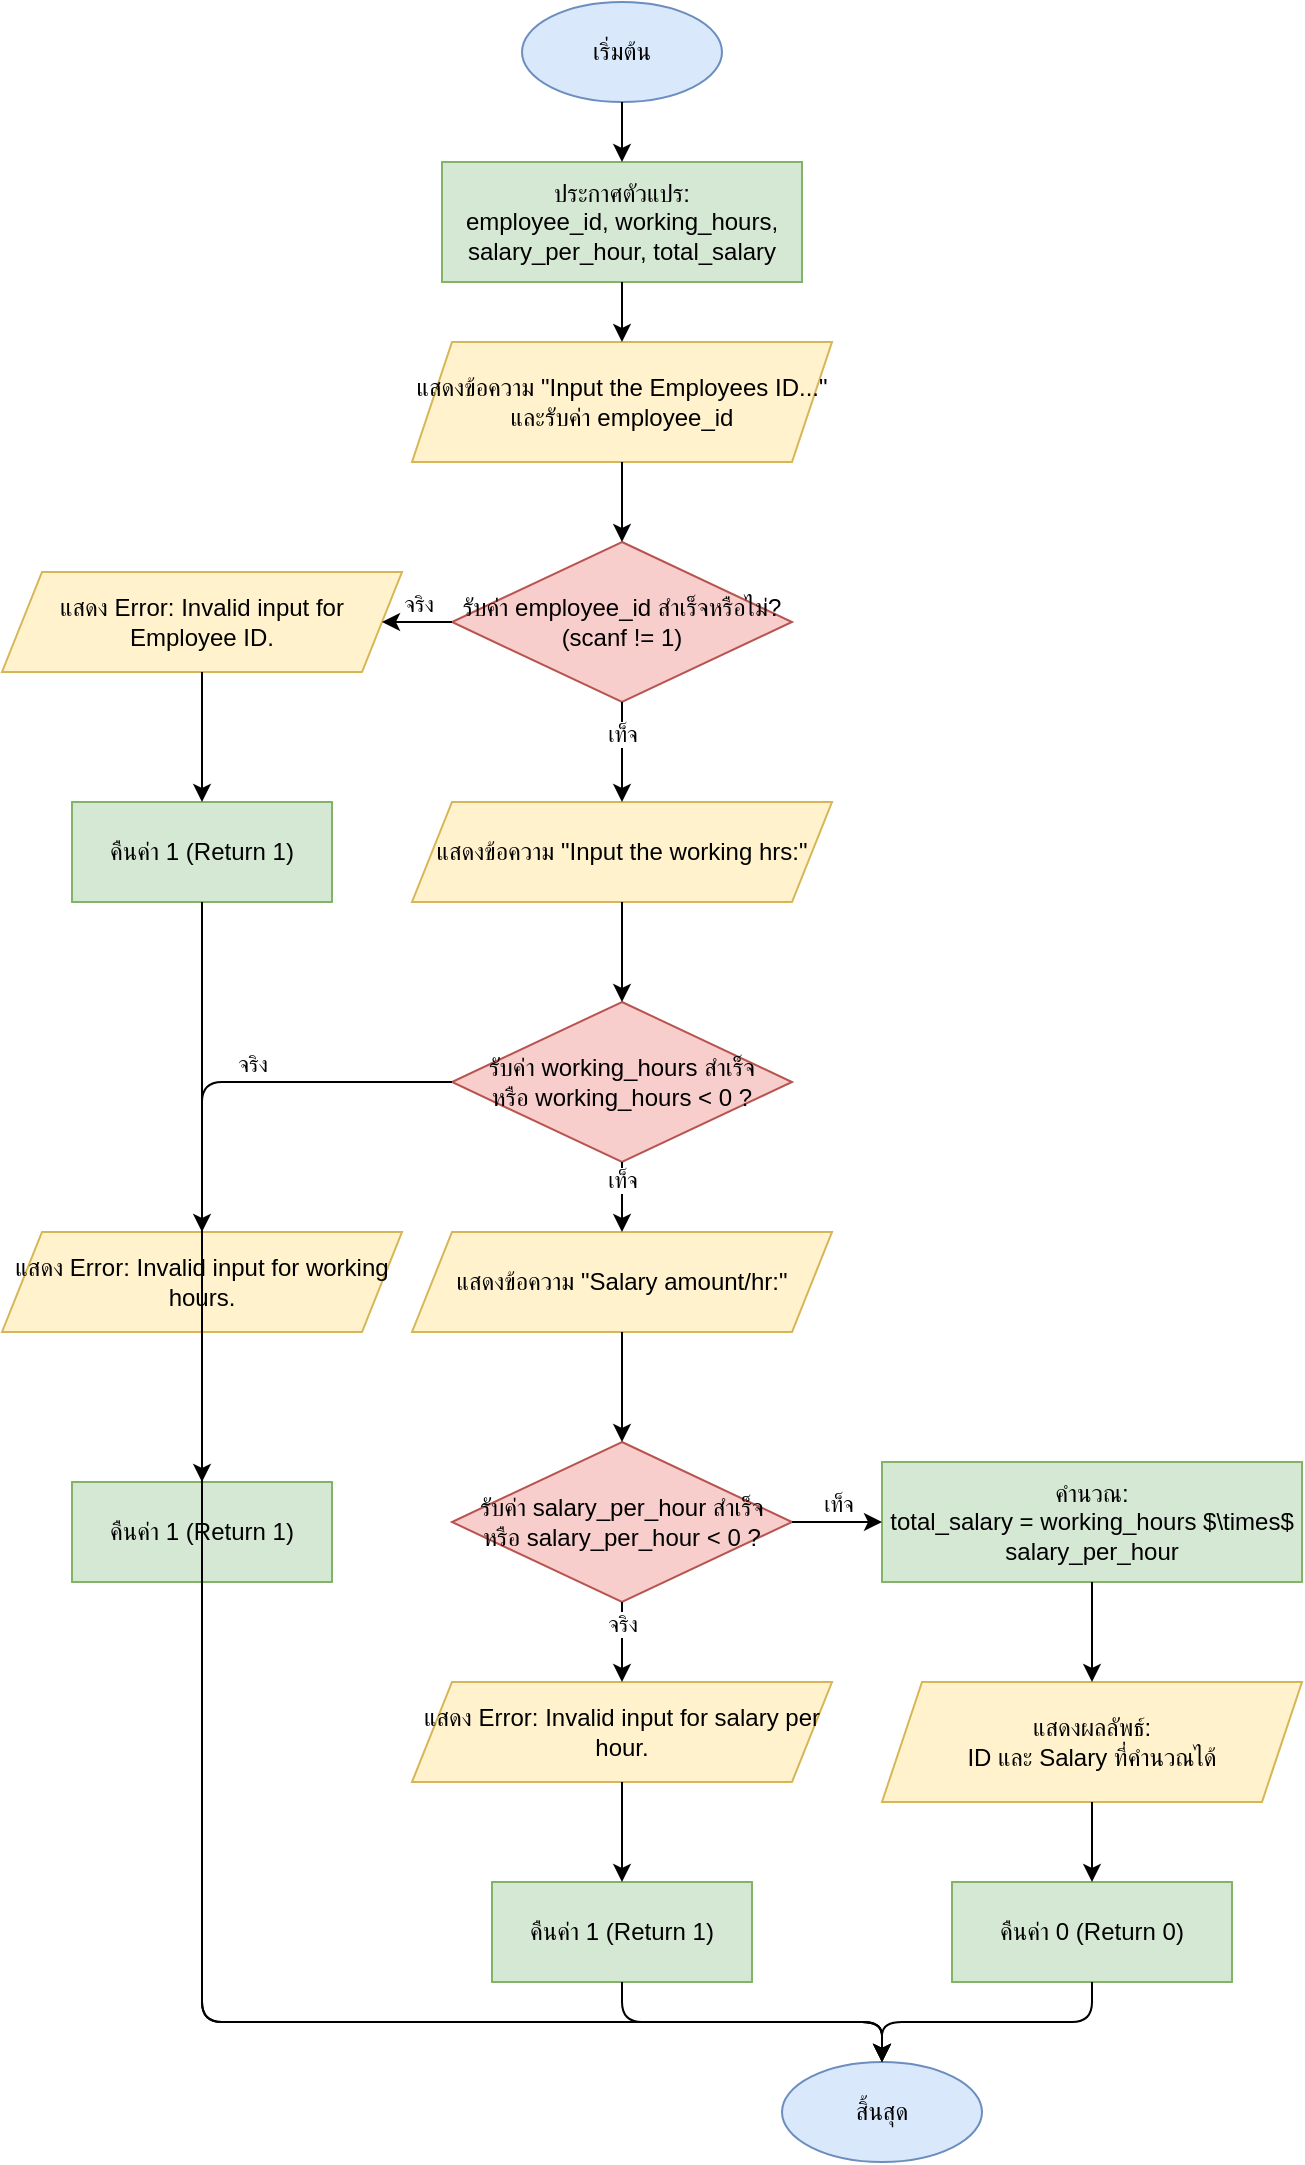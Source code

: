 <mxGraphModel dx="1215" dy="978" grid="1" gridSize="10" guides="1" tooltips="1" connect="1" arrows="1" fold="1" page="1" pageScale="1" pageWidth="850" pageHeight="1100" math="0" shadow="0">
  <root>
    <mxCell id="0" />
    <mxCell id="1" parent="0" />
    <!-- Start -->
    <mxCell id="2" value="เริ่มต้น" style="ellipse;whiteSpace=wrap;html=1;fillColor=#dae8fc;strokeColor=#6c8ebf;" vertex="1" parent="1">
      <mxGeometry x="360" y="20" width="100" height="50" as="geometry" />
    </mxCell>
    <!-- Process: Initialization -->
    <mxCell id="3" value="ประกาศตัวแปร:&lt;br&gt;employee_id, working_hours,&lt;br&gt;salary_per_hour, total_salary" style="rounded=0;whiteSpace=wrap;html=1;fillColor=#d5e8d4;strokeColor=#82b366;" vertex="1" parent="1">
      <mxGeometry x="320" y="100" width="180" height="60" as="geometry" />
    </mxCell>
    <!-- IO: Input ID -->
    <mxCell id="4" value="แสดงข้อความ &quot;Input the Employees ID...&quot;&lt;br&gt;และรับค่า employee_id" style="shape=parallelogram;perimeter=parallelogramPerimeter;whiteSpace=wrap;html=1;fixedSize=1;fillColor=#fff2cc;strokeColor=#d6b656;" vertex="1" parent="1">
      <mxGeometry x="305" y="190" width="210" height="60" as="geometry" />
    </mxCell>
    <!-- Condition 1: ID Validation -->
    <mxCell id="5" value="รับค่า employee_id สำเร็จหรือไม่?&lt;br&gt;(scanf != 1)" style="rhombus;whiteSpace=wrap;html=1;fillColor=#f8cecc;strokeColor=#b85450;" vertex="1" parent="1">
      <mxGeometry x="325" y="290" width="170" height="80" as="geometry" />
    </mxCell>
    <!-- Error 1 Path (True) -->
    <mxCell id="6" value="แสดง Error: Invalid input for Employee ID." style="shape=parallelogram;perimeter=parallelogramPerimeter;whiteSpace=wrap;html=1;fixedSize=1;fillColor=#fff2cc;strokeColor=#d6b656;" vertex="1" parent="1">
      <mxGeometry x="100" y="305" width="200" height="50" as="geometry" />
    </mxCell>
    <mxCell id="7" value="คืนค่า 1 (Return 1)" style="rounded=0;whiteSpace=wrap;html=1;fillColor=#d5e8d4;strokeColor=#82b366;" vertex="1" parent="1">
      <mxGeometry x="135" y="420" width="130" height="50" as="geometry" />
    </mxCell>
    <!-- IO: Input Hours (Condition 1 False) -->
    <mxCell id="8" value="แสดงข้อความ &quot;Input the working hrs:&quot;" style="shape=parallelogram;perimeter=parallelogramPerimeter;whiteSpace=wrap;html=1;fixedSize=1;fillColor=#fff2cc;strokeColor=#d6b656;" vertex="1" parent="1">
      <mxGeometry x="305" y="420" width="210" height="50" as="geometry" />
    </mxCell>
    <!-- Condition 2: Hours Validation -->
    <mxCell id="9" value="รับค่า working_hours สำเร็จ&lt;br&gt;หรือ working_hours &lt; 0 ?" style="rhombus;whiteSpace=wrap;html=1;fillColor=#f8cecc;strokeColor=#b85450;" vertex="1" parent="1">
      <mxGeometry x="325" y="520" width="170" height="80" as="geometry" />
    </mxCell>
    <!-- Error 2 Path (True) -->
    <mxCell id="10" value="แสดง Error: Invalid input for working hours." style="shape=parallelogram;perimeter=parallelogramPerimeter;whiteSpace=wrap;html=1;fixedSize=1;fillColor=#fff2cc;strokeColor=#d6b656;" vertex="1" parent="1">
      <mxGeometry x="100" y="635" width="200" height="50" as="geometry" />
    </mxCell>
    <mxCell id="11" value="คืนค่า 1 (Return 1)" style="rounded=0;whiteSpace=wrap;html=1;fillColor=#d5e8d4;strokeColor=#82b366;" vertex="1" parent="1">
      <mxGeometry x="135" y="760" width="130" height="50" as="geometry" />
    </mxCell>
    <!-- IO: Input Salary (Condition 2 False) -->
    <mxCell id="12" value="แสดงข้อความ &quot;Salary amount/hr:&quot;" style="shape=parallelogram;perimeter=parallelogramPerimeter;whiteSpace=wrap;html=1;fixedSize=1;fillColor=#fff2cc;strokeColor=#d6b656;" vertex="1" parent="1">
      <mxGeometry x="305" y="635" width="210" height="50" as="geometry" />
    </mxCell>
    <!-- Condition 3: Rate Validation -->
    <mxCell id="13" value="รับค่า salary_per_hour สำเร็จ&lt;br&gt;หรือ salary_per_hour &lt; 0 ?" style="rhombus;whiteSpace=wrap;html=1;fillColor=#f8cecc;strokeColor=#b85450;" vertex="1" parent="1">
      <mxGeometry x="325" y="740" width="170" height="80" as="geometry" />
    </mxCell>
    <!-- Error 3 Path (True) -->
    <mxCell id="14" value="แสดง Error: Invalid input for salary per hour." style="shape=parallelogram;perimeter=parallelogramPerimeter;whiteSpace=wrap;html=1;fixedSize=1;fillColor=#fff2cc;strokeColor=#d6b656;" vertex="1" parent="1">
      <mxGeometry x="305" y="860" width="210" height="50" as="geometry" />
    </mxCell>
    <mxCell id="15" value="คืนค่า 1 (Return 1)" style="rounded=0;whiteSpace=wrap;html=1;fillColor=#d5e8d4;strokeColor=#82b366;" vertex="1" parent="1">
      <mxGeometry x="345" y="960" width="130" height="50" as="geometry" />
    </mxCell>
    <!-- Process: Calculation (Condition 3 False) -->
    <mxCell id="16" value="คำนวณ:&lt;br&gt;total_salary = working_hours $\times$ salary_per_hour" style="rounded=0;whiteSpace=wrap;html=1;fillColor=#d5e8d4;strokeColor=#82b366;" vertex="1" parent="1">
      <mxGeometry x="540" y="750" width="210" height="60" as="geometry" />
    </mxCell>
    <!-- Output: Result (Success) -->
    <mxCell id="17" value="แสดงผลลัพธ์:&lt;br&gt;ID และ Salary ที่คำนวณได้" style="shape=parallelogram;perimeter=parallelogramPerimeter;whiteSpace=wrap;html=1;fixedSize=1;fillColor=#fff2cc;strokeColor=#d6b656;" vertex="1" parent="1">
      <mxGeometry x="540" y="860" width="210" height="60" as="geometry" />
    </mxCell>
    <!-- Process: Return 0 (Success) -->
    <mxCell id="18" value="คืนค่า 0 (Return 0)" style="rounded=0;whiteSpace=wrap;html=1;fillColor=#d5e8d4;strokeColor=#82b366;" vertex="1" parent="1">
      <mxGeometry x="575" y="960" width="140" height="50" as="geometry" />
    </mxCell>
    <!-- Stop -->
    <mxCell id="19" value="สิ้นสุด" style="ellipse;whiteSpace=wrap;html=1;fillColor=#dae8fc;strokeColor=#6c8ebf;" vertex="1" parent="1">
      <mxGeometry x="490" y="1050" width="100" height="50" as="geometry" />
    </mxCell>
    <!-- Connections -->
    <mxCell id="20" value="" style="endArrow=classic;html=1;" edge="1" parent="1" source="2" target="3">
      <mxGeometry width="50" height="50" relative="1" as="geometry">
        <mxPoint x="410" y="70" as="sourcePoint" />
        <mxPoint x="410" y="100" as="targetPoint" />
      </mxGeometry>
    </mxCell>
    <mxCell id="21" value="" style="endArrow=classic;html=1;" edge="1" parent="1" source="3" target="4">
      <mxGeometry width="50" height="50" relative="1" as="geometry">
        <mxPoint x="410" y="160" as="sourcePoint" />
        <mxPoint x="410" y="190" as="targetPoint" />
      </mxGeometry>
    </mxCell>
    <mxCell id="22" value="" style="endArrow=classic;html=1;" edge="1" parent="1" source="4" target="5">
      <mxGeometry width="50" height="50" relative="1" as="geometry">
        <mxPoint x="410" y="250" as="sourcePoint" />
        <mxPoint x="410" y="290" as="targetPoint" />
      </mxGeometry>
    </mxCell>
    <!-- C1 True Path -->
    <mxCell id="23" value="จริง" style="edgeStyle=orthogonalEdgeStyle;html=1;align=center;verticalAlign=bottom;endArrow=classic;" edge="1" parent="1" source="5" target="6">
      <mxGeometry relative="1" as="geometry">
        <mxPoint x="325" y="330" as="sourcePoint" />
        <Array as="points">
          <mxPoint x="200" y="330" />
        </Array>
      </mxGeometry>
    </mxCell>
    <mxCell id="24" value="" style="endArrow=classic;html=1;" edge="1" parent="1" source="6" target="7">
      <mxGeometry width="50" height="50" relative="1" as="geometry">
        <mxPoint x="200" y="355" as="sourcePoint" />
        <mxPoint x="200" y="420" as="targetPoint" />
      </mxGeometry>
    </mxCell>
    <mxCell id="25" value="" style="endArrow=classic;html=1;entryDx=0;entryDy=0;entryPerimeter=0;" edge="1" parent="1" source="7" target="19">
      <mxGeometry width="50" height="50" relative="1" as="geometry">
        <mxPoint x="200" y="470" as="sourcePoint" />
        <mxPoint x="540" y="1050" as="targetPoint" />
        <Array as="points">
          <mxPoint x="200" y="1030" />
          <mxPoint x="540" y="1030" />
        </Array>
      </mxGeometry>
    </mxCell>
    <!-- C1 False Path -->
    <mxCell id="26" value="เท็จ" style="endArrow=classic;html=1;align=center;verticalAlign=bottom;entryDx=0;entryDy=0;entryPerimeter=0;" edge="1" parent="1" source="5" target="8">
      <mxGeometry relative="1" as="geometry">
        <mxPoint x="410" y="370" as="sourcePoint" />
        <mxPoint x="410" y="420" as="targetPoint" />
      </mxGeometry>
    </mxCell>
    <!-- C2 Flow -->
    <mxCell id="27" value="" style="endArrow=classic;html=1;entryDx=0;entryDy=0;entryPerimeter=0;" edge="1" parent="1" source="8" target="9">
      <mxGeometry width="50" height="50" relative="1" as="geometry">
        <mxPoint x="410" y="470" as="sourcePoint" />
        <mxPoint x="410" y="520" as="targetPoint" />
      </mxGeometry>
    </mxCell>
    <!-- C2 True Path -->
    <mxCell id="28" value="จริง" style="edgeStyle=orthogonalEdgeStyle;html=1;align=center;verticalAlign=bottom;endArrow=classic;" edge="1" parent="1" source="9" target="10">
      <mxGeometry relative="1" as="geometry">
        <mxPoint x="325" y="560" as="sourcePoint" />
        <Array as="points">
          <mxPoint x="200" y="560" />
        </Array>
      </mxGeometry>
    </mxCell>
    <mxCell id="29" value="" style="endArrow=classic;html=1;" edge="1" parent="1" source="10" target="11">
      <mxGeometry width="50" height="50" relative="1" as="geometry">
        <mxPoint x="200" y="685" as="sourcePoint" />
        <mxPoint x="200" y="760" as="targetPoint" />
      </mxGeometry>
    </mxCell>
    <mxCell id="30" value="" style="endArrow=classic;html=1;entryDx=0;entryDy=0;entryPerimeter=0;" edge="1" parent="1" source="11" target="19">
      <mxGeometry width="50" height="50" relative="1" as="geometry">
        <mxPoint x="200" y="810" as="sourcePoint" />
        <mxPoint x="540" y="1050" as="targetPoint" />
        <Array as="points">
          <mxPoint x="200" y="1030" />
          <mxPoint x="540" y="1030" />
        </Array>
      </mxGeometry>
    </mxCell>
    <!-- C2 False Path -->
    <mxCell id="31" value="เท็จ" style="endArrow=classic;html=1;align=center;verticalAlign=bottom;entryDx=0;entryDy=0;entryPerimeter=0;" edge="1" parent="1" source="9" target="12">
      <mxGeometry relative="1" as="geometry">
        <mxPoint x="410" y="600" as="sourcePoint" />
        <mxPoint x="410" y="635" as="targetPoint" />
      </mxGeometry>
    </mxCell>
    <!-- C3 Flow -->
    <mxCell id="32" value="" style="endArrow=classic;html=1;entryDx=0;entryDy=0;entryPerimeter=0;" edge="1" parent="1" source="12" target="13">
      <mxGeometry width="50" height="50" relative="1" as="geometry">
        <mxPoint x="410" y="685" as="sourcePoint" />
        <mxPoint x="410" y="740" as="targetPoint" />
      </mxGeometry>
    </mxCell>
    <!-- C3 True Path -->
    <mxCell id="33" value="จริง" style="endArrow=classic;html=1;align=center;verticalAlign=bottom;" edge="1" parent="1" source="13" target="14">
      <mxGeometry relative="1" as="geometry">
        <mxPoint x="410" y="820" as="sourcePoint" />
        <mxPoint x="410" y="860" as="targetPoint" />
      </mxGeometry>
    </mxCell>
    <mxCell id="34" value="" style="endArrow=classic;html=1;" edge="1" parent="1" source="14" target="15">
      <mxGeometry width="50" height="50" relative="1" as="geometry">
        <mxPoint x="410" y="910" as="sourcePoint" />
        <mxPoint x="410" y="960" as="targetPoint" />
      </mxGeometry>
    </mxCell>
    <mxCell id="35" value="" style="endArrow=classic;html=1;entryDx=0;entryDy=0;entryPerimeter=0;" edge="1" parent="1" source="15" target="19">
      <mxGeometry width="50" height="50" relative="1" as="geometry">
        <mxPoint x="410" y="1010" as="sourcePoint" />
        <mxPoint x="540" y="1050" as="targetPoint" />
        <Array as="points">
          <mxPoint x="410" y="1030" />
          <mxPoint x="540" y="1030" />
        </Array>
      </mxGeometry>
    </mxCell>
    <!-- C3 False Path (Success) -->
    <mxCell id="36" value="เท็จ" style="edgeStyle=orthogonalEdgeStyle;html=1;align=center;verticalAlign=bottom;endArrow=classic;" edge="1" parent="1" source="13" target="16">
      <mxGeometry relative="1" as="geometry">
        <mxPoint x="495" y="780" as="sourcePoint" />
        <Array as="points">
          <mxPoint x="510" y="780" />
        </Array>
      </mxGeometry>
    </mxCell>
    <mxCell id="37" value="" style="endArrow=classic;html=1;" edge="1" parent="1" source="16" target="17">
      <mxGeometry width="50" height="50" relative="1" as="geometry">
        <mxPoint x="645" y="810" as="sourcePoint" />
        <mxPoint x="645" y="860" as="targetPoint" />
      </mxGeometry>
    </mxCell>
    <mxCell id="38" value="" style="endArrow=classic;html=1;" edge="1" parent="1" source="17" target="18">
      <mxGeometry width="50" height="50" relative="1" as="geometry">
        <mxPoint x="645" y="920" as="sourcePoint" />
        <mxPoint x="645" y="960" as="targetPoint" />
      </mxGeometry>
    </mxCell>
    <mxCell id="39" value="" style="endArrow=classic;html=1;" edge="1" parent="1" source="18" target="19">
      <mxGeometry width="50" height="50" relative="1" as="geometry">
        <mxPoint x="645" y="1010" as="sourcePoint" />
        <mxPoint x="540" y="1050" as="targetPoint" />
        <Array as="points">
          <mxPoint x="645" y="1030" />
          <mxPoint x="540" y="1030" />
        </Array>
      </mxGeometry>
    </mxCell>
  </root>
</mxGraphModel>
